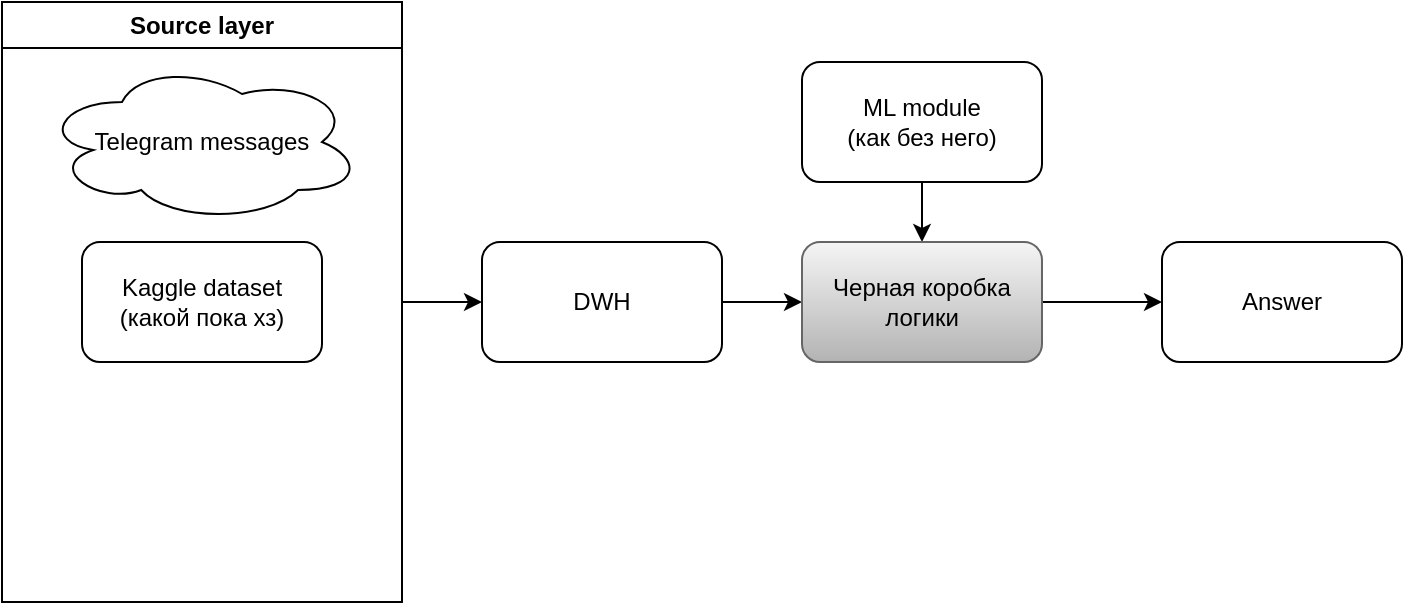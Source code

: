 <mxfile version="20.8.4" type="github">
  <diagram id="bAOUdy10w-FH2GHyvMvI" name="Страница 1">
    <mxGraphModel dx="880" dy="494" grid="1" gridSize="10" guides="1" tooltips="1" connect="1" arrows="1" fold="1" page="1" pageScale="1" pageWidth="827" pageHeight="1169" math="0" shadow="0">
      <root>
        <mxCell id="0" />
        <mxCell id="1" parent="0" />
        <mxCell id="Slbim8UTklvKf4Fmrvhc-6" value="" style="edgeStyle=orthogonalEdgeStyle;rounded=0;orthogonalLoop=1;jettySize=auto;html=1;" edge="1" parent="1" source="Slbim8UTklvKf4Fmrvhc-2" target="Slbim8UTklvKf4Fmrvhc-5">
          <mxGeometry relative="1" as="geometry" />
        </mxCell>
        <mxCell id="Slbim8UTklvKf4Fmrvhc-2" value="Source layer" style="swimlane;whiteSpace=wrap;html=1;" vertex="1" parent="1">
          <mxGeometry x="40" y="40" width="200" height="300" as="geometry" />
        </mxCell>
        <mxCell id="Slbim8UTklvKf4Fmrvhc-4" value="Kaggle dataset (какой пока хз)" style="rounded=1;whiteSpace=wrap;html=1;" vertex="1" parent="Slbim8UTklvKf4Fmrvhc-2">
          <mxGeometry x="40" y="120" width="120" height="60" as="geometry" />
        </mxCell>
        <mxCell id="Slbim8UTklvKf4Fmrvhc-12" value="Telegram messages" style="ellipse;shape=cloud;whiteSpace=wrap;html=1;" vertex="1" parent="Slbim8UTklvKf4Fmrvhc-2">
          <mxGeometry x="20" y="30" width="160" height="80" as="geometry" />
        </mxCell>
        <mxCell id="Slbim8UTklvKf4Fmrvhc-9" value="" style="edgeStyle=orthogonalEdgeStyle;rounded=0;orthogonalLoop=1;jettySize=auto;html=1;" edge="1" parent="1" source="Slbim8UTklvKf4Fmrvhc-5" target="Slbim8UTklvKf4Fmrvhc-8">
          <mxGeometry relative="1" as="geometry" />
        </mxCell>
        <mxCell id="Slbim8UTklvKf4Fmrvhc-5" value="DWH" style="rounded=1;whiteSpace=wrap;html=1;" vertex="1" parent="1">
          <mxGeometry x="280" y="160" width="120" height="60" as="geometry" />
        </mxCell>
        <mxCell id="Slbim8UTklvKf4Fmrvhc-10" value="" style="edgeStyle=orthogonalEdgeStyle;rounded=0;orthogonalLoop=1;jettySize=auto;html=1;" edge="1" parent="1" source="Slbim8UTklvKf4Fmrvhc-7" target="Slbim8UTklvKf4Fmrvhc-8">
          <mxGeometry relative="1" as="geometry" />
        </mxCell>
        <mxCell id="Slbim8UTklvKf4Fmrvhc-7" value="ML module&lt;br&gt;(как без него)" style="rounded=1;whiteSpace=wrap;html=1;" vertex="1" parent="1">
          <mxGeometry x="440" y="70" width="120" height="60" as="geometry" />
        </mxCell>
        <mxCell id="Slbim8UTklvKf4Fmrvhc-13" value="" style="edgeStyle=orthogonalEdgeStyle;rounded=0;orthogonalLoop=1;jettySize=auto;html=1;" edge="1" parent="1" source="Slbim8UTklvKf4Fmrvhc-8" target="Slbim8UTklvKf4Fmrvhc-11">
          <mxGeometry relative="1" as="geometry" />
        </mxCell>
        <mxCell id="Slbim8UTklvKf4Fmrvhc-8" value="Черная коробка логики" style="rounded=1;whiteSpace=wrap;html=1;fillColor=#f5f5f5;strokeColor=#666666;gradientColor=#b3b3b3;" vertex="1" parent="1">
          <mxGeometry x="440" y="160" width="120" height="60" as="geometry" />
        </mxCell>
        <mxCell id="Slbim8UTklvKf4Fmrvhc-11" value="Answer" style="rounded=1;whiteSpace=wrap;html=1;" vertex="1" parent="1">
          <mxGeometry x="620" y="160" width="120" height="60" as="geometry" />
        </mxCell>
      </root>
    </mxGraphModel>
  </diagram>
</mxfile>
